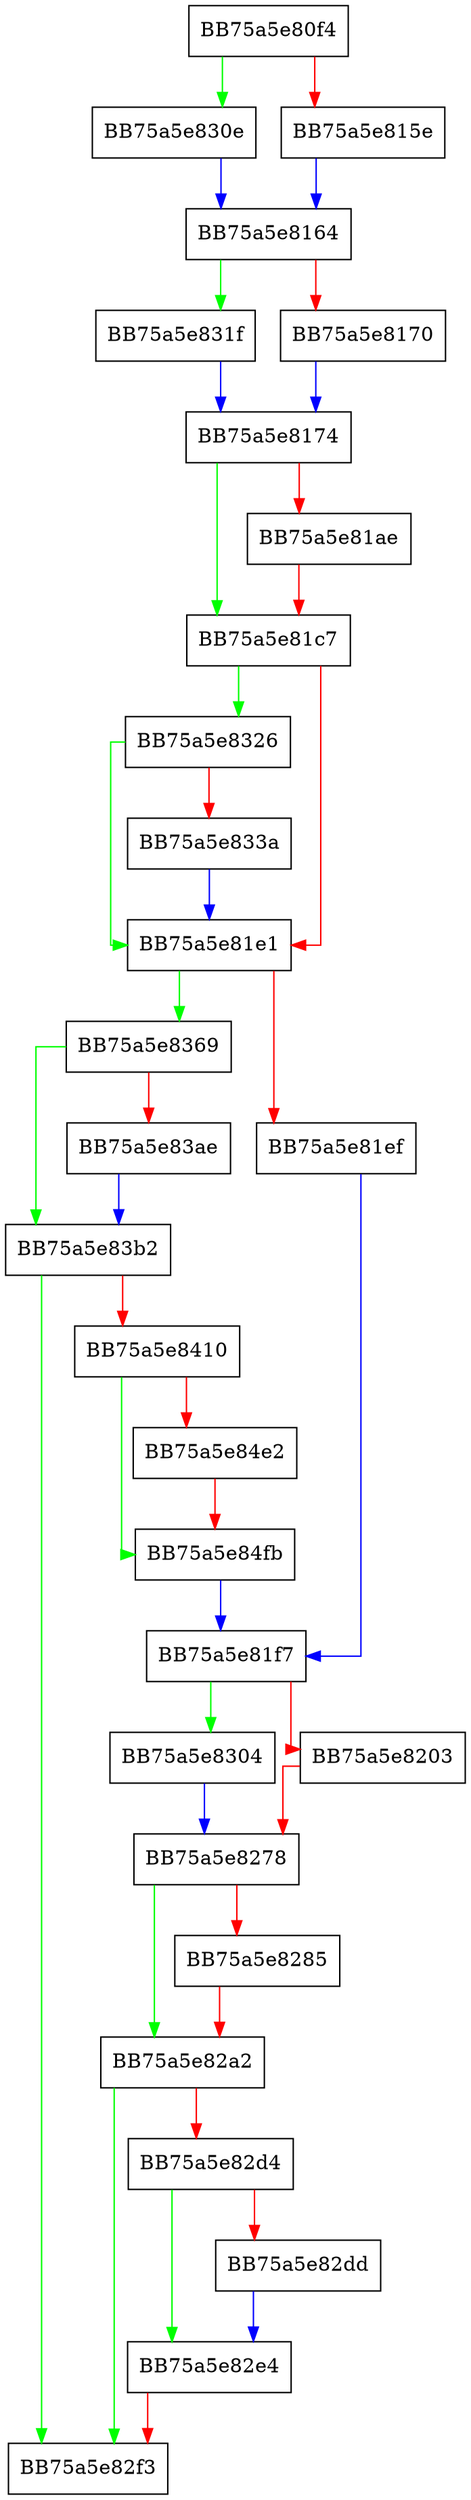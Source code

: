 digraph pushOntoSorter {
  node [shape="box"];
  graph [splines=ortho];
  BB75a5e80f4 -> BB75a5e830e [color="green"];
  BB75a5e80f4 -> BB75a5e815e [color="red"];
  BB75a5e815e -> BB75a5e8164 [color="blue"];
  BB75a5e8164 -> BB75a5e831f [color="green"];
  BB75a5e8164 -> BB75a5e8170 [color="red"];
  BB75a5e8170 -> BB75a5e8174 [color="blue"];
  BB75a5e8174 -> BB75a5e81c7 [color="green"];
  BB75a5e8174 -> BB75a5e81ae [color="red"];
  BB75a5e81ae -> BB75a5e81c7 [color="red"];
  BB75a5e81c7 -> BB75a5e8326 [color="green"];
  BB75a5e81c7 -> BB75a5e81e1 [color="red"];
  BB75a5e81e1 -> BB75a5e8369 [color="green"];
  BB75a5e81e1 -> BB75a5e81ef [color="red"];
  BB75a5e81ef -> BB75a5e81f7 [color="blue"];
  BB75a5e81f7 -> BB75a5e8304 [color="green"];
  BB75a5e81f7 -> BB75a5e8203 [color="red"];
  BB75a5e8203 -> BB75a5e8278 [color="red"];
  BB75a5e8278 -> BB75a5e82a2 [color="green"];
  BB75a5e8278 -> BB75a5e8285 [color="red"];
  BB75a5e8285 -> BB75a5e82a2 [color="red"];
  BB75a5e82a2 -> BB75a5e82f3 [color="green"];
  BB75a5e82a2 -> BB75a5e82d4 [color="red"];
  BB75a5e82d4 -> BB75a5e82e4 [color="green"];
  BB75a5e82d4 -> BB75a5e82dd [color="red"];
  BB75a5e82dd -> BB75a5e82e4 [color="blue"];
  BB75a5e82e4 -> BB75a5e82f3 [color="red"];
  BB75a5e8304 -> BB75a5e8278 [color="blue"];
  BB75a5e830e -> BB75a5e8164 [color="blue"];
  BB75a5e831f -> BB75a5e8174 [color="blue"];
  BB75a5e8326 -> BB75a5e81e1 [color="green"];
  BB75a5e8326 -> BB75a5e833a [color="red"];
  BB75a5e833a -> BB75a5e81e1 [color="blue"];
  BB75a5e8369 -> BB75a5e83b2 [color="green"];
  BB75a5e8369 -> BB75a5e83ae [color="red"];
  BB75a5e83ae -> BB75a5e83b2 [color="blue"];
  BB75a5e83b2 -> BB75a5e82f3 [color="green"];
  BB75a5e83b2 -> BB75a5e8410 [color="red"];
  BB75a5e8410 -> BB75a5e84fb [color="green"];
  BB75a5e8410 -> BB75a5e84e2 [color="red"];
  BB75a5e84e2 -> BB75a5e84fb [color="red"];
  BB75a5e84fb -> BB75a5e81f7 [color="blue"];
}
